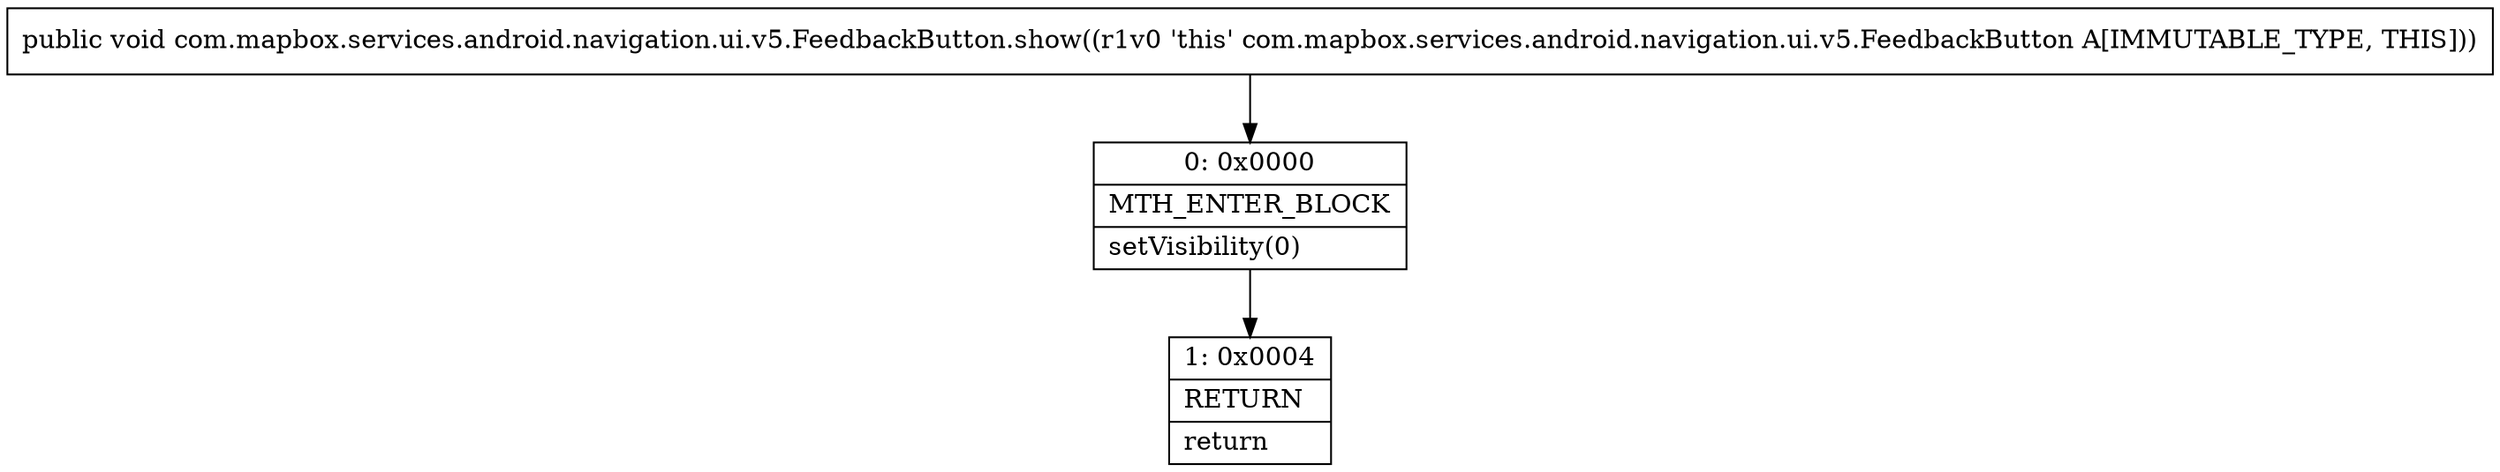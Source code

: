digraph "CFG forcom.mapbox.services.android.navigation.ui.v5.FeedbackButton.show()V" {
Node_0 [shape=record,label="{0\:\ 0x0000|MTH_ENTER_BLOCK\l|setVisibility(0)\l}"];
Node_1 [shape=record,label="{1\:\ 0x0004|RETURN\l|return\l}"];
MethodNode[shape=record,label="{public void com.mapbox.services.android.navigation.ui.v5.FeedbackButton.show((r1v0 'this' com.mapbox.services.android.navigation.ui.v5.FeedbackButton A[IMMUTABLE_TYPE, THIS])) }"];
MethodNode -> Node_0;
Node_0 -> Node_1;
}

